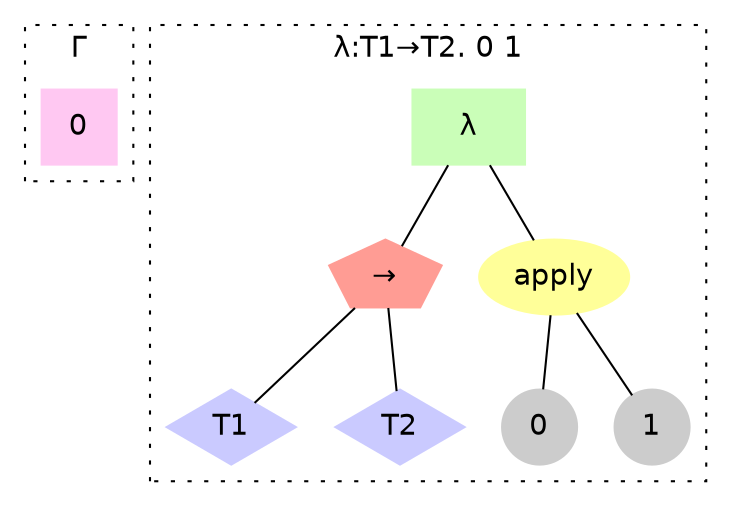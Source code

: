 digraph g {
graph[fontname="helvetica"];
node[fontname="helvetica"];
edge[fontname="helvetica"];
subgraph cluster_free {
graph[label="&Gamma;"];
graph[style="dotted"];
node_0[label="0",shape="square",color="#FFC8F2",style="filled"];
}
subgraph cluster_tree {
graph[label="&lambda;:T1&rarr;T2. 0 1"];
graph[style="dotted"];
node_1[label="&lambda;",shape="box",color="#CAFEB8",style="filled"];
node_2[label="&rarr;",shape="pentagon",color="#FF9C94",style="filled"];
node_3[label="T1",shape="diamond",color="#CACAFF",style="filled"];
node_2 -> node_3[dir="none"];
node_4[label="T2",shape="diamond",color="#CACAFF",style="filled"];
node_2 -> node_4[dir="none"];
node_1 -> node_2[dir="none"];
node_5[label="apply",shape="oval",color="#FFFF99",style="filled"];
node_6[label="0",shape="circle",color="#CCCCCC",style="filled"];
node_5 -> node_6[dir="none"];
node_7[label="1",shape="circle",color="#CCCCCC",style="filled"];
node_5 -> node_7[dir="none"];
node_1 -> node_5[dir="none"];
}
}

